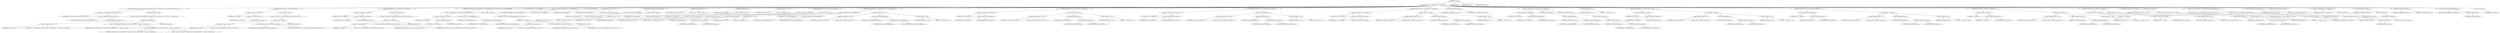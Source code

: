 digraph "execute" {  
"559" [label = <(METHOD,execute)<SUB>306</SUB>> ]
"74" [label = <(PARAM,this)<SUB>306</SUB>> ]
"560" [label = <(BLOCK,&lt;empty&gt;,&lt;empty&gt;)<SUB>306</SUB>> ]
"561" [label = <(CONTROL_STRUCTURE,if (JavaEnvUtils.isJavaVersion(JavaEnvUtils.JAVA_1_1)),if (JavaEnvUtils.isJavaVersion(JavaEnvUtils.JAVA_1_1)))<SUB>307</SUB>> ]
"562" [label = <(isJavaVersion,isJavaVersion(JavaEnvUtils.JAVA_1_1))<SUB>307</SUB>> ]
"563" [label = <(IDENTIFIER,JavaEnvUtils,isJavaVersion(JavaEnvUtils.JAVA_1_1))<SUB>307</SUB>> ]
"564" [label = <(&lt;operator&gt;.fieldAccess,JavaEnvUtils.JAVA_1_1)<SUB>307</SUB>> ]
"565" [label = <(IDENTIFIER,JavaEnvUtils,isJavaVersion(JavaEnvUtils.JAVA_1_1))<SUB>307</SUB>> ]
"566" [label = <(FIELD_IDENTIFIER,JAVA_1_1,JAVA_1_1)<SUB>307</SUB>> ]
"567" [label = <(BLOCK,&lt;empty&gt;,&lt;empty&gt;)<SUB>307</SUB>> ]
"568" [label = <(&lt;operator&gt;.throw,throw new BuildException(&quot;The genkey task is only available on JDK&quot; + &quot; versions 1.2 or greater&quot;);)<SUB>308</SUB>> ]
"569" [label = <(BLOCK,&lt;empty&gt;,&lt;empty&gt;)<SUB>308</SUB>> ]
"570" [label = <(&lt;operator&gt;.assignment,&lt;empty&gt;)> ]
"571" [label = <(IDENTIFIER,$obj10,&lt;empty&gt;)> ]
"572" [label = <(&lt;operator&gt;.alloc,new BuildException(&quot;The genkey task is only available on JDK&quot; + &quot; versions 1.2 or greater&quot;))<SUB>308</SUB>> ]
"573" [label = <(&lt;init&gt;,new BuildException(&quot;The genkey task is only available on JDK&quot; + &quot; versions 1.2 or greater&quot;))<SUB>308</SUB>> ]
"574" [label = <(IDENTIFIER,$obj10,new BuildException(&quot;The genkey task is only available on JDK&quot; + &quot; versions 1.2 or greater&quot;))> ]
"575" [label = <(&lt;operator&gt;.addition,&quot;The genkey task is only available on JDK&quot; + &quot; versions 1.2 or greater&quot;)<SUB>308</SUB>> ]
"576" [label = <(LITERAL,&quot;The genkey task is only available on JDK&quot;,&quot;The genkey task is only available on JDK&quot; + &quot; versions 1.2 or greater&quot;)<SUB>308</SUB>> ]
"577" [label = <(LITERAL,&quot; versions 1.2 or greater&quot;,&quot;The genkey task is only available on JDK&quot; + &quot; versions 1.2 or greater&quot;)<SUB>309</SUB>> ]
"578" [label = <(IDENTIFIER,$obj10,&lt;empty&gt;)> ]
"579" [label = <(CONTROL_STRUCTURE,if (null == alias),if (null == alias))<SUB>312</SUB>> ]
"580" [label = <(&lt;operator&gt;.equals,null == alias)<SUB>312</SUB>> ]
"581" [label = <(LITERAL,null,null == alias)<SUB>312</SUB>> ]
"582" [label = <(&lt;operator&gt;.fieldAccess,this.alias)<SUB>312</SUB>> ]
"583" [label = <(IDENTIFIER,this,null == alias)<SUB>312</SUB>> ]
"584" [label = <(FIELD_IDENTIFIER,alias,alias)<SUB>312</SUB>> ]
"585" [label = <(BLOCK,&lt;empty&gt;,&lt;empty&gt;)<SUB>312</SUB>> ]
"586" [label = <(&lt;operator&gt;.throw,throw new BuildException(&quot;alias attribute must be set&quot;);)<SUB>313</SUB>> ]
"587" [label = <(BLOCK,&lt;empty&gt;,&lt;empty&gt;)<SUB>313</SUB>> ]
"588" [label = <(&lt;operator&gt;.assignment,&lt;empty&gt;)> ]
"589" [label = <(IDENTIFIER,$obj11,&lt;empty&gt;)> ]
"590" [label = <(&lt;operator&gt;.alloc,new BuildException(&quot;alias attribute must be set&quot;))<SUB>313</SUB>> ]
"591" [label = <(&lt;init&gt;,new BuildException(&quot;alias attribute must be set&quot;))<SUB>313</SUB>> ]
"592" [label = <(IDENTIFIER,$obj11,new BuildException(&quot;alias attribute must be set&quot;))> ]
"593" [label = <(LITERAL,&quot;alias attribute must be set&quot;,new BuildException(&quot;alias attribute must be set&quot;))<SUB>313</SUB>> ]
"594" [label = <(IDENTIFIER,$obj11,&lt;empty&gt;)> ]
"595" [label = <(CONTROL_STRUCTURE,if (null == storepass),if (null == storepass))<SUB>316</SUB>> ]
"596" [label = <(&lt;operator&gt;.equals,null == storepass)<SUB>316</SUB>> ]
"597" [label = <(LITERAL,null,null == storepass)<SUB>316</SUB>> ]
"598" [label = <(&lt;operator&gt;.fieldAccess,this.storepass)<SUB>316</SUB>> ]
"599" [label = <(IDENTIFIER,this,null == storepass)<SUB>316</SUB>> ]
"600" [label = <(FIELD_IDENTIFIER,storepass,storepass)<SUB>316</SUB>> ]
"601" [label = <(BLOCK,&lt;empty&gt;,&lt;empty&gt;)<SUB>316</SUB>> ]
"602" [label = <(&lt;operator&gt;.throw,throw new BuildException(&quot;storepass attribute must be set&quot;);)<SUB>317</SUB>> ]
"603" [label = <(BLOCK,&lt;empty&gt;,&lt;empty&gt;)<SUB>317</SUB>> ]
"604" [label = <(&lt;operator&gt;.assignment,&lt;empty&gt;)> ]
"605" [label = <(IDENTIFIER,$obj12,&lt;empty&gt;)> ]
"606" [label = <(&lt;operator&gt;.alloc,new BuildException(&quot;storepass attribute must be set&quot;))<SUB>317</SUB>> ]
"607" [label = <(&lt;init&gt;,new BuildException(&quot;storepass attribute must be set&quot;))<SUB>317</SUB>> ]
"608" [label = <(IDENTIFIER,$obj12,new BuildException(&quot;storepass attribute must be set&quot;))> ]
"609" [label = <(LITERAL,&quot;storepass attribute must be set&quot;,new BuildException(&quot;storepass attribute must be set&quot;))<SUB>317</SUB>> ]
"610" [label = <(IDENTIFIER,$obj12,&lt;empty&gt;)> ]
"611" [label = <(CONTROL_STRUCTURE,if (null == dname &amp;&amp; null == expandedDname),if (null == dname &amp;&amp; null == expandedDname))<SUB>320</SUB>> ]
"612" [label = <(&lt;operator&gt;.logicalAnd,null == dname &amp;&amp; null == expandedDname)<SUB>320</SUB>> ]
"613" [label = <(&lt;operator&gt;.equals,null == dname)<SUB>320</SUB>> ]
"614" [label = <(LITERAL,null,null == dname)<SUB>320</SUB>> ]
"615" [label = <(&lt;operator&gt;.fieldAccess,this.dname)<SUB>320</SUB>> ]
"616" [label = <(IDENTIFIER,this,null == dname)<SUB>320</SUB>> ]
"617" [label = <(FIELD_IDENTIFIER,dname,dname)<SUB>320</SUB>> ]
"618" [label = <(&lt;operator&gt;.equals,null == expandedDname)<SUB>320</SUB>> ]
"619" [label = <(LITERAL,null,null == expandedDname)<SUB>320</SUB>> ]
"620" [label = <(&lt;operator&gt;.fieldAccess,this.expandedDname)<SUB>320</SUB>> ]
"621" [label = <(IDENTIFIER,this,null == expandedDname)<SUB>320</SUB>> ]
"622" [label = <(FIELD_IDENTIFIER,expandedDname,expandedDname)<SUB>320</SUB>> ]
"623" [label = <(BLOCK,&lt;empty&gt;,&lt;empty&gt;)<SUB>320</SUB>> ]
"624" [label = <(&lt;operator&gt;.throw,throw new BuildException(&quot;dname must be set&quot;);)<SUB>321</SUB>> ]
"625" [label = <(BLOCK,&lt;empty&gt;,&lt;empty&gt;)<SUB>321</SUB>> ]
"626" [label = <(&lt;operator&gt;.assignment,&lt;empty&gt;)> ]
"627" [label = <(IDENTIFIER,$obj13,&lt;empty&gt;)> ]
"628" [label = <(&lt;operator&gt;.alloc,new BuildException(&quot;dname must be set&quot;))<SUB>321</SUB>> ]
"629" [label = <(&lt;init&gt;,new BuildException(&quot;dname must be set&quot;))<SUB>321</SUB>> ]
"630" [label = <(IDENTIFIER,$obj13,new BuildException(&quot;dname must be set&quot;))> ]
"631" [label = <(LITERAL,&quot;dname must be set&quot;,new BuildException(&quot;dname must be set&quot;))<SUB>321</SUB>> ]
"632" [label = <(IDENTIFIER,$obj13,&lt;empty&gt;)> ]
"72" [label = <(LOCAL,StringBuffer sb: java.lang.StringBuffer)> ]
"633" [label = <(&lt;operator&gt;.assignment,StringBuffer sb = new StringBuffer())<SUB>324</SUB>> ]
"634" [label = <(IDENTIFIER,sb,StringBuffer sb = new StringBuffer())<SUB>324</SUB>> ]
"635" [label = <(&lt;operator&gt;.alloc,new StringBuffer())<SUB>324</SUB>> ]
"636" [label = <(&lt;init&gt;,new StringBuffer())<SUB>324</SUB>> ]
"71" [label = <(IDENTIFIER,sb,new StringBuffer())<SUB>324</SUB>> ]
"637" [label = <(append,sb.append(&quot;-genkey &quot;))<SUB>326</SUB>> ]
"638" [label = <(IDENTIFIER,sb,sb.append(&quot;-genkey &quot;))<SUB>326</SUB>> ]
"639" [label = <(LITERAL,&quot;-genkey &quot;,sb.append(&quot;-genkey &quot;))<SUB>326</SUB>> ]
"640" [label = <(CONTROL_STRUCTURE,if (verbose),if (verbose))<SUB>328</SUB>> ]
"641" [label = <(&lt;operator&gt;.fieldAccess,this.verbose)<SUB>328</SUB>> ]
"642" [label = <(IDENTIFIER,this,if (verbose))<SUB>328</SUB>> ]
"643" [label = <(FIELD_IDENTIFIER,verbose,verbose)<SUB>328</SUB>> ]
"644" [label = <(BLOCK,&lt;empty&gt;,&lt;empty&gt;)<SUB>328</SUB>> ]
"645" [label = <(append,sb.append(&quot;-v &quot;))<SUB>329</SUB>> ]
"646" [label = <(IDENTIFIER,sb,sb.append(&quot;-v &quot;))<SUB>329</SUB>> ]
"647" [label = <(LITERAL,&quot;-v &quot;,sb.append(&quot;-v &quot;))<SUB>329</SUB>> ]
"648" [label = <(append,sb.append(&quot;-alias \&quot;&quot;))<SUB>332</SUB>> ]
"649" [label = <(IDENTIFIER,sb,sb.append(&quot;-alias \&quot;&quot;))<SUB>332</SUB>> ]
"650" [label = <(LITERAL,&quot;-alias \&quot;&quot;,sb.append(&quot;-alias \&quot;&quot;))<SUB>332</SUB>> ]
"651" [label = <(append,sb.append(alias))<SUB>333</SUB>> ]
"652" [label = <(IDENTIFIER,sb,sb.append(alias))<SUB>333</SUB>> ]
"653" [label = <(&lt;operator&gt;.fieldAccess,this.alias)<SUB>333</SUB>> ]
"654" [label = <(IDENTIFIER,this,sb.append(alias))<SUB>333</SUB>> ]
"655" [label = <(FIELD_IDENTIFIER,alias,alias)<SUB>333</SUB>> ]
"656" [label = <(append,sb.append(&quot;\&quot; &quot;))<SUB>334</SUB>> ]
"657" [label = <(IDENTIFIER,sb,sb.append(&quot;\&quot; &quot;))<SUB>334</SUB>> ]
"658" [label = <(LITERAL,&quot;\&quot; &quot;,sb.append(&quot;\&quot; &quot;))<SUB>334</SUB>> ]
"659" [label = <(CONTROL_STRUCTURE,if (null != dname),if (null != dname))<SUB>336</SUB>> ]
"660" [label = <(&lt;operator&gt;.notEquals,null != dname)<SUB>336</SUB>> ]
"661" [label = <(LITERAL,null,null != dname)<SUB>336</SUB>> ]
"662" [label = <(&lt;operator&gt;.fieldAccess,this.dname)<SUB>336</SUB>> ]
"663" [label = <(IDENTIFIER,this,null != dname)<SUB>336</SUB>> ]
"664" [label = <(FIELD_IDENTIFIER,dname,dname)<SUB>336</SUB>> ]
"665" [label = <(BLOCK,&lt;empty&gt;,&lt;empty&gt;)<SUB>336</SUB>> ]
"666" [label = <(append,sb.append(&quot;-dname \&quot;&quot;))<SUB>337</SUB>> ]
"667" [label = <(IDENTIFIER,sb,sb.append(&quot;-dname \&quot;&quot;))<SUB>337</SUB>> ]
"668" [label = <(LITERAL,&quot;-dname \&quot;&quot;,sb.append(&quot;-dname \&quot;&quot;))<SUB>337</SUB>> ]
"669" [label = <(append,sb.append(dname))<SUB>338</SUB>> ]
"670" [label = <(IDENTIFIER,sb,sb.append(dname))<SUB>338</SUB>> ]
"671" [label = <(&lt;operator&gt;.fieldAccess,this.dname)<SUB>338</SUB>> ]
"672" [label = <(IDENTIFIER,this,sb.append(dname))<SUB>338</SUB>> ]
"673" [label = <(FIELD_IDENTIFIER,dname,dname)<SUB>338</SUB>> ]
"674" [label = <(append,sb.append(&quot;\&quot; &quot;))<SUB>339</SUB>> ]
"675" [label = <(IDENTIFIER,sb,sb.append(&quot;\&quot; &quot;))<SUB>339</SUB>> ]
"676" [label = <(LITERAL,&quot;\&quot; &quot;,sb.append(&quot;\&quot; &quot;))<SUB>339</SUB>> ]
"677" [label = <(CONTROL_STRUCTURE,if (null != expandedDname),if (null != expandedDname))<SUB>342</SUB>> ]
"678" [label = <(&lt;operator&gt;.notEquals,null != expandedDname)<SUB>342</SUB>> ]
"679" [label = <(LITERAL,null,null != expandedDname)<SUB>342</SUB>> ]
"680" [label = <(&lt;operator&gt;.fieldAccess,this.expandedDname)<SUB>342</SUB>> ]
"681" [label = <(IDENTIFIER,this,null != expandedDname)<SUB>342</SUB>> ]
"682" [label = <(FIELD_IDENTIFIER,expandedDname,expandedDname)<SUB>342</SUB>> ]
"683" [label = <(BLOCK,&lt;empty&gt;,&lt;empty&gt;)<SUB>342</SUB>> ]
"684" [label = <(append,sb.append(&quot;-dname \&quot;&quot;))<SUB>343</SUB>> ]
"685" [label = <(IDENTIFIER,sb,sb.append(&quot;-dname \&quot;&quot;))<SUB>343</SUB>> ]
"686" [label = <(LITERAL,&quot;-dname \&quot;&quot;,sb.append(&quot;-dname \&quot;&quot;))<SUB>343</SUB>> ]
"687" [label = <(append,sb.append(expandedDname))<SUB>344</SUB>> ]
"688" [label = <(IDENTIFIER,sb,sb.append(expandedDname))<SUB>344</SUB>> ]
"689" [label = <(&lt;operator&gt;.fieldAccess,this.expandedDname)<SUB>344</SUB>> ]
"690" [label = <(IDENTIFIER,this,sb.append(expandedDname))<SUB>344</SUB>> ]
"691" [label = <(FIELD_IDENTIFIER,expandedDname,expandedDname)<SUB>344</SUB>> ]
"692" [label = <(append,sb.append(&quot;\&quot; &quot;))<SUB>345</SUB>> ]
"693" [label = <(IDENTIFIER,sb,sb.append(&quot;\&quot; &quot;))<SUB>345</SUB>> ]
"694" [label = <(LITERAL,&quot;\&quot; &quot;,sb.append(&quot;\&quot; &quot;))<SUB>345</SUB>> ]
"695" [label = <(CONTROL_STRUCTURE,if (null != keystore),if (null != keystore))<SUB>348</SUB>> ]
"696" [label = <(&lt;operator&gt;.notEquals,null != keystore)<SUB>348</SUB>> ]
"697" [label = <(LITERAL,null,null != keystore)<SUB>348</SUB>> ]
"698" [label = <(&lt;operator&gt;.fieldAccess,this.keystore)<SUB>348</SUB>> ]
"699" [label = <(IDENTIFIER,this,null != keystore)<SUB>348</SUB>> ]
"700" [label = <(FIELD_IDENTIFIER,keystore,keystore)<SUB>348</SUB>> ]
"701" [label = <(BLOCK,&lt;empty&gt;,&lt;empty&gt;)<SUB>348</SUB>> ]
"702" [label = <(append,sb.append(&quot;-keystore \&quot;&quot;))<SUB>349</SUB>> ]
"703" [label = <(IDENTIFIER,sb,sb.append(&quot;-keystore \&quot;&quot;))<SUB>349</SUB>> ]
"704" [label = <(LITERAL,&quot;-keystore \&quot;&quot;,sb.append(&quot;-keystore \&quot;&quot;))<SUB>349</SUB>> ]
"705" [label = <(append,sb.append(keystore))<SUB>350</SUB>> ]
"706" [label = <(IDENTIFIER,sb,sb.append(keystore))<SUB>350</SUB>> ]
"707" [label = <(&lt;operator&gt;.fieldAccess,this.keystore)<SUB>350</SUB>> ]
"708" [label = <(IDENTIFIER,this,sb.append(keystore))<SUB>350</SUB>> ]
"709" [label = <(FIELD_IDENTIFIER,keystore,keystore)<SUB>350</SUB>> ]
"710" [label = <(append,sb.append(&quot;\&quot; &quot;))<SUB>351</SUB>> ]
"711" [label = <(IDENTIFIER,sb,sb.append(&quot;\&quot; &quot;))<SUB>351</SUB>> ]
"712" [label = <(LITERAL,&quot;\&quot; &quot;,sb.append(&quot;\&quot; &quot;))<SUB>351</SUB>> ]
"713" [label = <(CONTROL_STRUCTURE,if (null != storepass),if (null != storepass))<SUB>354</SUB>> ]
"714" [label = <(&lt;operator&gt;.notEquals,null != storepass)<SUB>354</SUB>> ]
"715" [label = <(LITERAL,null,null != storepass)<SUB>354</SUB>> ]
"716" [label = <(&lt;operator&gt;.fieldAccess,this.storepass)<SUB>354</SUB>> ]
"717" [label = <(IDENTIFIER,this,null != storepass)<SUB>354</SUB>> ]
"718" [label = <(FIELD_IDENTIFIER,storepass,storepass)<SUB>354</SUB>> ]
"719" [label = <(BLOCK,&lt;empty&gt;,&lt;empty&gt;)<SUB>354</SUB>> ]
"720" [label = <(append,sb.append(&quot;-storepass \&quot;&quot;))<SUB>355</SUB>> ]
"721" [label = <(IDENTIFIER,sb,sb.append(&quot;-storepass \&quot;&quot;))<SUB>355</SUB>> ]
"722" [label = <(LITERAL,&quot;-storepass \&quot;&quot;,sb.append(&quot;-storepass \&quot;&quot;))<SUB>355</SUB>> ]
"723" [label = <(append,sb.append(storepass))<SUB>356</SUB>> ]
"724" [label = <(IDENTIFIER,sb,sb.append(storepass))<SUB>356</SUB>> ]
"725" [label = <(&lt;operator&gt;.fieldAccess,this.storepass)<SUB>356</SUB>> ]
"726" [label = <(IDENTIFIER,this,sb.append(storepass))<SUB>356</SUB>> ]
"727" [label = <(FIELD_IDENTIFIER,storepass,storepass)<SUB>356</SUB>> ]
"728" [label = <(append,sb.append(&quot;\&quot; &quot;))<SUB>357</SUB>> ]
"729" [label = <(IDENTIFIER,sb,sb.append(&quot;\&quot; &quot;))<SUB>357</SUB>> ]
"730" [label = <(LITERAL,&quot;\&quot; &quot;,sb.append(&quot;\&quot; &quot;))<SUB>357</SUB>> ]
"731" [label = <(CONTROL_STRUCTURE,if (null != storetype),if (null != storetype))<SUB>360</SUB>> ]
"732" [label = <(&lt;operator&gt;.notEquals,null != storetype)<SUB>360</SUB>> ]
"733" [label = <(LITERAL,null,null != storetype)<SUB>360</SUB>> ]
"734" [label = <(&lt;operator&gt;.fieldAccess,this.storetype)<SUB>360</SUB>> ]
"735" [label = <(IDENTIFIER,this,null != storetype)<SUB>360</SUB>> ]
"736" [label = <(FIELD_IDENTIFIER,storetype,storetype)<SUB>360</SUB>> ]
"737" [label = <(BLOCK,&lt;empty&gt;,&lt;empty&gt;)<SUB>360</SUB>> ]
"738" [label = <(append,sb.append(&quot;-storetype \&quot;&quot;))<SUB>361</SUB>> ]
"739" [label = <(IDENTIFIER,sb,sb.append(&quot;-storetype \&quot;&quot;))<SUB>361</SUB>> ]
"740" [label = <(LITERAL,&quot;-storetype \&quot;&quot;,sb.append(&quot;-storetype \&quot;&quot;))<SUB>361</SUB>> ]
"741" [label = <(append,sb.append(storetype))<SUB>362</SUB>> ]
"742" [label = <(IDENTIFIER,sb,sb.append(storetype))<SUB>362</SUB>> ]
"743" [label = <(&lt;operator&gt;.fieldAccess,this.storetype)<SUB>362</SUB>> ]
"744" [label = <(IDENTIFIER,this,sb.append(storetype))<SUB>362</SUB>> ]
"745" [label = <(FIELD_IDENTIFIER,storetype,storetype)<SUB>362</SUB>> ]
"746" [label = <(append,sb.append(&quot;\&quot; &quot;))<SUB>363</SUB>> ]
"747" [label = <(IDENTIFIER,sb,sb.append(&quot;\&quot; &quot;))<SUB>363</SUB>> ]
"748" [label = <(LITERAL,&quot;\&quot; &quot;,sb.append(&quot;\&quot; &quot;))<SUB>363</SUB>> ]
"749" [label = <(append,sb.append(&quot;-keypass \&quot;&quot;))<SUB>366</SUB>> ]
"750" [label = <(IDENTIFIER,sb,sb.append(&quot;-keypass \&quot;&quot;))<SUB>366</SUB>> ]
"751" [label = <(LITERAL,&quot;-keypass \&quot;&quot;,sb.append(&quot;-keypass \&quot;&quot;))<SUB>366</SUB>> ]
"752" [label = <(CONTROL_STRUCTURE,if (null != keypass),if (null != keypass))<SUB>367</SUB>> ]
"753" [label = <(&lt;operator&gt;.notEquals,null != keypass)<SUB>367</SUB>> ]
"754" [label = <(LITERAL,null,null != keypass)<SUB>367</SUB>> ]
"755" [label = <(&lt;operator&gt;.fieldAccess,this.keypass)<SUB>367</SUB>> ]
"756" [label = <(IDENTIFIER,this,null != keypass)<SUB>367</SUB>> ]
"757" [label = <(FIELD_IDENTIFIER,keypass,keypass)<SUB>367</SUB>> ]
"758" [label = <(BLOCK,&lt;empty&gt;,&lt;empty&gt;)<SUB>367</SUB>> ]
"759" [label = <(append,sb.append(keypass))<SUB>368</SUB>> ]
"760" [label = <(IDENTIFIER,sb,sb.append(keypass))<SUB>368</SUB>> ]
"761" [label = <(&lt;operator&gt;.fieldAccess,this.keypass)<SUB>368</SUB>> ]
"762" [label = <(IDENTIFIER,this,sb.append(keypass))<SUB>368</SUB>> ]
"763" [label = <(FIELD_IDENTIFIER,keypass,keypass)<SUB>368</SUB>> ]
"764" [label = <(CONTROL_STRUCTURE,else,else)<SUB>369</SUB>> ]
"765" [label = <(BLOCK,&lt;empty&gt;,&lt;empty&gt;)<SUB>369</SUB>> ]
"766" [label = <(append,sb.append(storepass))<SUB>370</SUB>> ]
"767" [label = <(IDENTIFIER,sb,sb.append(storepass))<SUB>370</SUB>> ]
"768" [label = <(&lt;operator&gt;.fieldAccess,this.storepass)<SUB>370</SUB>> ]
"769" [label = <(IDENTIFIER,this,sb.append(storepass))<SUB>370</SUB>> ]
"770" [label = <(FIELD_IDENTIFIER,storepass,storepass)<SUB>370</SUB>> ]
"771" [label = <(append,sb.append(&quot;\&quot; &quot;))<SUB>372</SUB>> ]
"772" [label = <(IDENTIFIER,sb,sb.append(&quot;\&quot; &quot;))<SUB>372</SUB>> ]
"773" [label = <(LITERAL,&quot;\&quot; &quot;,sb.append(&quot;\&quot; &quot;))<SUB>372</SUB>> ]
"774" [label = <(CONTROL_STRUCTURE,if (null != sigalg),if (null != sigalg))<SUB>374</SUB>> ]
"775" [label = <(&lt;operator&gt;.notEquals,null != sigalg)<SUB>374</SUB>> ]
"776" [label = <(LITERAL,null,null != sigalg)<SUB>374</SUB>> ]
"777" [label = <(&lt;operator&gt;.fieldAccess,this.sigalg)<SUB>374</SUB>> ]
"778" [label = <(IDENTIFIER,this,null != sigalg)<SUB>374</SUB>> ]
"779" [label = <(FIELD_IDENTIFIER,sigalg,sigalg)<SUB>374</SUB>> ]
"780" [label = <(BLOCK,&lt;empty&gt;,&lt;empty&gt;)<SUB>374</SUB>> ]
"781" [label = <(append,sb.append(&quot;-sigalg \&quot;&quot;))<SUB>375</SUB>> ]
"782" [label = <(IDENTIFIER,sb,sb.append(&quot;-sigalg \&quot;&quot;))<SUB>375</SUB>> ]
"783" [label = <(LITERAL,&quot;-sigalg \&quot;&quot;,sb.append(&quot;-sigalg \&quot;&quot;))<SUB>375</SUB>> ]
"784" [label = <(append,sb.append(sigalg))<SUB>376</SUB>> ]
"785" [label = <(IDENTIFIER,sb,sb.append(sigalg))<SUB>376</SUB>> ]
"786" [label = <(&lt;operator&gt;.fieldAccess,this.sigalg)<SUB>376</SUB>> ]
"787" [label = <(IDENTIFIER,this,sb.append(sigalg))<SUB>376</SUB>> ]
"788" [label = <(FIELD_IDENTIFIER,sigalg,sigalg)<SUB>376</SUB>> ]
"789" [label = <(append,sb.append(&quot;\&quot; &quot;))<SUB>377</SUB>> ]
"790" [label = <(IDENTIFIER,sb,sb.append(&quot;\&quot; &quot;))<SUB>377</SUB>> ]
"791" [label = <(LITERAL,&quot;\&quot; &quot;,sb.append(&quot;\&quot; &quot;))<SUB>377</SUB>> ]
"792" [label = <(CONTROL_STRUCTURE,if (null != keyalg),if (null != keyalg))<SUB>380</SUB>> ]
"793" [label = <(&lt;operator&gt;.notEquals,null != keyalg)<SUB>380</SUB>> ]
"794" [label = <(LITERAL,null,null != keyalg)<SUB>380</SUB>> ]
"795" [label = <(&lt;operator&gt;.fieldAccess,this.keyalg)<SUB>380</SUB>> ]
"796" [label = <(IDENTIFIER,this,null != keyalg)<SUB>380</SUB>> ]
"797" [label = <(FIELD_IDENTIFIER,keyalg,keyalg)<SUB>380</SUB>> ]
"798" [label = <(BLOCK,&lt;empty&gt;,&lt;empty&gt;)<SUB>380</SUB>> ]
"799" [label = <(append,sb.append(&quot;-keyalg \&quot;&quot;))<SUB>381</SUB>> ]
"800" [label = <(IDENTIFIER,sb,sb.append(&quot;-keyalg \&quot;&quot;))<SUB>381</SUB>> ]
"801" [label = <(LITERAL,&quot;-keyalg \&quot;&quot;,sb.append(&quot;-keyalg \&quot;&quot;))<SUB>381</SUB>> ]
"802" [label = <(append,sb.append(keyalg))<SUB>382</SUB>> ]
"803" [label = <(IDENTIFIER,sb,sb.append(keyalg))<SUB>382</SUB>> ]
"804" [label = <(&lt;operator&gt;.fieldAccess,this.keyalg)<SUB>382</SUB>> ]
"805" [label = <(IDENTIFIER,this,sb.append(keyalg))<SUB>382</SUB>> ]
"806" [label = <(FIELD_IDENTIFIER,keyalg,keyalg)<SUB>382</SUB>> ]
"807" [label = <(append,sb.append(&quot;\&quot; &quot;))<SUB>383</SUB>> ]
"808" [label = <(IDENTIFIER,sb,sb.append(&quot;\&quot; &quot;))<SUB>383</SUB>> ]
"809" [label = <(LITERAL,&quot;\&quot; &quot;,sb.append(&quot;\&quot; &quot;))<SUB>383</SUB>> ]
"810" [label = <(CONTROL_STRUCTURE,if (0 &lt; keysize),if (0 &lt; keysize))<SUB>387</SUB>> ]
"811" [label = <(&lt;operator&gt;.lessThan,0 &lt; keysize)<SUB>387</SUB>> ]
"812" [label = <(LITERAL,0,0 &lt; keysize)<SUB>387</SUB>> ]
"813" [label = <(&lt;operator&gt;.fieldAccess,this.keysize)<SUB>387</SUB>> ]
"814" [label = <(IDENTIFIER,this,0 &lt; keysize)<SUB>387</SUB>> ]
"815" [label = <(FIELD_IDENTIFIER,keysize,keysize)<SUB>387</SUB>> ]
"816" [label = <(BLOCK,&lt;empty&gt;,&lt;empty&gt;)<SUB>387</SUB>> ]
"817" [label = <(append,sb.append(&quot;-keysize \&quot;&quot;))<SUB>388</SUB>> ]
"818" [label = <(IDENTIFIER,sb,sb.append(&quot;-keysize \&quot;&quot;))<SUB>388</SUB>> ]
"819" [label = <(LITERAL,&quot;-keysize \&quot;&quot;,sb.append(&quot;-keysize \&quot;&quot;))<SUB>388</SUB>> ]
"820" [label = <(append,sb.append(keysize))<SUB>389</SUB>> ]
"821" [label = <(IDENTIFIER,sb,sb.append(keysize))<SUB>389</SUB>> ]
"822" [label = <(&lt;operator&gt;.fieldAccess,this.keysize)<SUB>389</SUB>> ]
"823" [label = <(IDENTIFIER,this,sb.append(keysize))<SUB>389</SUB>> ]
"824" [label = <(FIELD_IDENTIFIER,keysize,keysize)<SUB>389</SUB>> ]
"825" [label = <(append,sb.append(&quot;\&quot; &quot;))<SUB>390</SUB>> ]
"826" [label = <(IDENTIFIER,sb,sb.append(&quot;\&quot; &quot;))<SUB>390</SUB>> ]
"827" [label = <(LITERAL,&quot;\&quot; &quot;,sb.append(&quot;\&quot; &quot;))<SUB>390</SUB>> ]
"828" [label = <(CONTROL_STRUCTURE,if (0 &lt; validity),if (0 &lt; validity))<SUB>393</SUB>> ]
"829" [label = <(&lt;operator&gt;.lessThan,0 &lt; validity)<SUB>393</SUB>> ]
"830" [label = <(LITERAL,0,0 &lt; validity)<SUB>393</SUB>> ]
"831" [label = <(&lt;operator&gt;.fieldAccess,this.validity)<SUB>393</SUB>> ]
"832" [label = <(IDENTIFIER,this,0 &lt; validity)<SUB>393</SUB>> ]
"833" [label = <(FIELD_IDENTIFIER,validity,validity)<SUB>393</SUB>> ]
"834" [label = <(BLOCK,&lt;empty&gt;,&lt;empty&gt;)<SUB>393</SUB>> ]
"835" [label = <(append,sb.append(&quot;-validity \&quot;&quot;))<SUB>394</SUB>> ]
"836" [label = <(IDENTIFIER,sb,sb.append(&quot;-validity \&quot;&quot;))<SUB>394</SUB>> ]
"837" [label = <(LITERAL,&quot;-validity \&quot;&quot;,sb.append(&quot;-validity \&quot;&quot;))<SUB>394</SUB>> ]
"838" [label = <(append,sb.append(validity))<SUB>395</SUB>> ]
"839" [label = <(IDENTIFIER,sb,sb.append(validity))<SUB>395</SUB>> ]
"840" [label = <(&lt;operator&gt;.fieldAccess,this.validity)<SUB>395</SUB>> ]
"841" [label = <(IDENTIFIER,this,sb.append(validity))<SUB>395</SUB>> ]
"842" [label = <(FIELD_IDENTIFIER,validity,validity)<SUB>395</SUB>> ]
"843" [label = <(append,sb.append(&quot;\&quot; &quot;))<SUB>396</SUB>> ]
"844" [label = <(IDENTIFIER,sb,sb.append(&quot;\&quot; &quot;))<SUB>396</SUB>> ]
"845" [label = <(LITERAL,&quot;\&quot; &quot;,sb.append(&quot;\&quot; &quot;))<SUB>396</SUB>> ]
"846" [label = <(log,log(&quot;Generating Key for &quot; + alias))<SUB>399</SUB>> ]
"73" [label = <(IDENTIFIER,this,log(&quot;Generating Key for &quot; + alias))<SUB>399</SUB>> ]
"847" [label = <(&lt;operator&gt;.addition,&quot;Generating Key for &quot; + alias)<SUB>399</SUB>> ]
"848" [label = <(LITERAL,&quot;Generating Key for &quot;,&quot;Generating Key for &quot; + alias)<SUB>399</SUB>> ]
"849" [label = <(&lt;operator&gt;.fieldAccess,this.alias)<SUB>399</SUB>> ]
"850" [label = <(IDENTIFIER,this,&quot;Generating Key for &quot; + alias)<SUB>399</SUB>> ]
"851" [label = <(FIELD_IDENTIFIER,alias,alias)<SUB>399</SUB>> ]
"852" [label = <(LOCAL,ExecTask cmd: ANY)> ]
"853" [label = <(&lt;operator&gt;.assignment,ANY cmd = (ExecTask) getProject().createTask(&quot;exec&quot;))<SUB>400</SUB>> ]
"854" [label = <(IDENTIFIER,cmd,ANY cmd = (ExecTask) getProject().createTask(&quot;exec&quot;))<SUB>400</SUB>> ]
"855" [label = <(&lt;operator&gt;.cast,(ExecTask) getProject().createTask(&quot;exec&quot;))<SUB>400</SUB>> ]
"856" [label = <(TYPE_REF,ExecTask,ExecTask)<SUB>400</SUB>> ]
"857" [label = <(createTask,createTask(&quot;exec&quot;))<SUB>400</SUB>> ]
"858" [label = <(getProject,getProject())<SUB>400</SUB>> ]
"75" [label = <(IDENTIFIER,this,getProject())<SUB>400</SUB>> ]
"859" [label = <(LITERAL,&quot;exec&quot;,createTask(&quot;exec&quot;))<SUB>400</SUB>> ]
"860" [label = <(setExecutable,setExecutable(&quot;keytool&quot;))<SUB>401</SUB>> ]
"861" [label = <(IDENTIFIER,cmd,setExecutable(&quot;keytool&quot;))<SUB>401</SUB>> ]
"862" [label = <(LITERAL,&quot;keytool&quot;,setExecutable(&quot;keytool&quot;))<SUB>401</SUB>> ]
"863" [label = <(LOCAL,Commandline.Argument arg: ANY)> ]
"864" [label = <(&lt;operator&gt;.assignment,ANY arg = createArg())<SUB>402</SUB>> ]
"865" [label = <(IDENTIFIER,arg,ANY arg = createArg())<SUB>402</SUB>> ]
"866" [label = <(createArg,createArg())<SUB>402</SUB>> ]
"867" [label = <(IDENTIFIER,cmd,createArg())<SUB>402</SUB>> ]
"868" [label = <(setLine,setLine(sb.toString()))<SUB>403</SUB>> ]
"869" [label = <(IDENTIFIER,arg,setLine(sb.toString()))<SUB>403</SUB>> ]
"870" [label = <(toString,sb.toString())<SUB>403</SUB>> ]
"871" [label = <(IDENTIFIER,sb,sb.toString())<SUB>403</SUB>> ]
"872" [label = <(setFailonerror,setFailonerror(true))<SUB>404</SUB>> ]
"873" [label = <(IDENTIFIER,cmd,setFailonerror(true))<SUB>404</SUB>> ]
"874" [label = <(LITERAL,true,setFailonerror(true))<SUB>404</SUB>> ]
"875" [label = <(setTaskName,setTaskName(getTaskName()))<SUB>405</SUB>> ]
"876" [label = <(IDENTIFIER,cmd,setTaskName(getTaskName()))<SUB>405</SUB>> ]
"877" [label = <(getTaskName,getTaskName())<SUB>405</SUB>> ]
"76" [label = <(IDENTIFIER,this,getTaskName())<SUB>405</SUB>> ]
"878" [label = <(execute,execute())<SUB>406</SUB>> ]
"879" [label = <(IDENTIFIER,cmd,execute())<SUB>406</SUB>> ]
"880" [label = <(MODIFIER,PUBLIC)> ]
"881" [label = <(MODIFIER,VIRTUAL)> ]
"882" [label = <(METHOD_RETURN,void)<SUB>306</SUB>> ]
  "559" -> "74" 
  "559" -> "560" 
  "559" -> "880" 
  "559" -> "881" 
  "559" -> "882" 
  "560" -> "561" 
  "560" -> "579" 
  "560" -> "595" 
  "560" -> "611" 
  "560" -> "72" 
  "560" -> "633" 
  "560" -> "636" 
  "560" -> "637" 
  "560" -> "640" 
  "560" -> "648" 
  "560" -> "651" 
  "560" -> "656" 
  "560" -> "659" 
  "560" -> "677" 
  "560" -> "695" 
  "560" -> "713" 
  "560" -> "731" 
  "560" -> "749" 
  "560" -> "752" 
  "560" -> "771" 
  "560" -> "774" 
  "560" -> "792" 
  "560" -> "810" 
  "560" -> "828" 
  "560" -> "846" 
  "560" -> "852" 
  "560" -> "853" 
  "560" -> "860" 
  "560" -> "863" 
  "560" -> "864" 
  "560" -> "868" 
  "560" -> "872" 
  "560" -> "875" 
  "560" -> "878" 
  "561" -> "562" 
  "561" -> "567" 
  "562" -> "563" 
  "562" -> "564" 
  "564" -> "565" 
  "564" -> "566" 
  "567" -> "568" 
  "568" -> "569" 
  "569" -> "570" 
  "569" -> "573" 
  "569" -> "578" 
  "570" -> "571" 
  "570" -> "572" 
  "573" -> "574" 
  "573" -> "575" 
  "575" -> "576" 
  "575" -> "577" 
  "579" -> "580" 
  "579" -> "585" 
  "580" -> "581" 
  "580" -> "582" 
  "582" -> "583" 
  "582" -> "584" 
  "585" -> "586" 
  "586" -> "587" 
  "587" -> "588" 
  "587" -> "591" 
  "587" -> "594" 
  "588" -> "589" 
  "588" -> "590" 
  "591" -> "592" 
  "591" -> "593" 
  "595" -> "596" 
  "595" -> "601" 
  "596" -> "597" 
  "596" -> "598" 
  "598" -> "599" 
  "598" -> "600" 
  "601" -> "602" 
  "602" -> "603" 
  "603" -> "604" 
  "603" -> "607" 
  "603" -> "610" 
  "604" -> "605" 
  "604" -> "606" 
  "607" -> "608" 
  "607" -> "609" 
  "611" -> "612" 
  "611" -> "623" 
  "612" -> "613" 
  "612" -> "618" 
  "613" -> "614" 
  "613" -> "615" 
  "615" -> "616" 
  "615" -> "617" 
  "618" -> "619" 
  "618" -> "620" 
  "620" -> "621" 
  "620" -> "622" 
  "623" -> "624" 
  "624" -> "625" 
  "625" -> "626" 
  "625" -> "629" 
  "625" -> "632" 
  "626" -> "627" 
  "626" -> "628" 
  "629" -> "630" 
  "629" -> "631" 
  "633" -> "634" 
  "633" -> "635" 
  "636" -> "71" 
  "637" -> "638" 
  "637" -> "639" 
  "640" -> "641" 
  "640" -> "644" 
  "641" -> "642" 
  "641" -> "643" 
  "644" -> "645" 
  "645" -> "646" 
  "645" -> "647" 
  "648" -> "649" 
  "648" -> "650" 
  "651" -> "652" 
  "651" -> "653" 
  "653" -> "654" 
  "653" -> "655" 
  "656" -> "657" 
  "656" -> "658" 
  "659" -> "660" 
  "659" -> "665" 
  "660" -> "661" 
  "660" -> "662" 
  "662" -> "663" 
  "662" -> "664" 
  "665" -> "666" 
  "665" -> "669" 
  "665" -> "674" 
  "666" -> "667" 
  "666" -> "668" 
  "669" -> "670" 
  "669" -> "671" 
  "671" -> "672" 
  "671" -> "673" 
  "674" -> "675" 
  "674" -> "676" 
  "677" -> "678" 
  "677" -> "683" 
  "678" -> "679" 
  "678" -> "680" 
  "680" -> "681" 
  "680" -> "682" 
  "683" -> "684" 
  "683" -> "687" 
  "683" -> "692" 
  "684" -> "685" 
  "684" -> "686" 
  "687" -> "688" 
  "687" -> "689" 
  "689" -> "690" 
  "689" -> "691" 
  "692" -> "693" 
  "692" -> "694" 
  "695" -> "696" 
  "695" -> "701" 
  "696" -> "697" 
  "696" -> "698" 
  "698" -> "699" 
  "698" -> "700" 
  "701" -> "702" 
  "701" -> "705" 
  "701" -> "710" 
  "702" -> "703" 
  "702" -> "704" 
  "705" -> "706" 
  "705" -> "707" 
  "707" -> "708" 
  "707" -> "709" 
  "710" -> "711" 
  "710" -> "712" 
  "713" -> "714" 
  "713" -> "719" 
  "714" -> "715" 
  "714" -> "716" 
  "716" -> "717" 
  "716" -> "718" 
  "719" -> "720" 
  "719" -> "723" 
  "719" -> "728" 
  "720" -> "721" 
  "720" -> "722" 
  "723" -> "724" 
  "723" -> "725" 
  "725" -> "726" 
  "725" -> "727" 
  "728" -> "729" 
  "728" -> "730" 
  "731" -> "732" 
  "731" -> "737" 
  "732" -> "733" 
  "732" -> "734" 
  "734" -> "735" 
  "734" -> "736" 
  "737" -> "738" 
  "737" -> "741" 
  "737" -> "746" 
  "738" -> "739" 
  "738" -> "740" 
  "741" -> "742" 
  "741" -> "743" 
  "743" -> "744" 
  "743" -> "745" 
  "746" -> "747" 
  "746" -> "748" 
  "749" -> "750" 
  "749" -> "751" 
  "752" -> "753" 
  "752" -> "758" 
  "752" -> "764" 
  "753" -> "754" 
  "753" -> "755" 
  "755" -> "756" 
  "755" -> "757" 
  "758" -> "759" 
  "759" -> "760" 
  "759" -> "761" 
  "761" -> "762" 
  "761" -> "763" 
  "764" -> "765" 
  "765" -> "766" 
  "766" -> "767" 
  "766" -> "768" 
  "768" -> "769" 
  "768" -> "770" 
  "771" -> "772" 
  "771" -> "773" 
  "774" -> "775" 
  "774" -> "780" 
  "775" -> "776" 
  "775" -> "777" 
  "777" -> "778" 
  "777" -> "779" 
  "780" -> "781" 
  "780" -> "784" 
  "780" -> "789" 
  "781" -> "782" 
  "781" -> "783" 
  "784" -> "785" 
  "784" -> "786" 
  "786" -> "787" 
  "786" -> "788" 
  "789" -> "790" 
  "789" -> "791" 
  "792" -> "793" 
  "792" -> "798" 
  "793" -> "794" 
  "793" -> "795" 
  "795" -> "796" 
  "795" -> "797" 
  "798" -> "799" 
  "798" -> "802" 
  "798" -> "807" 
  "799" -> "800" 
  "799" -> "801" 
  "802" -> "803" 
  "802" -> "804" 
  "804" -> "805" 
  "804" -> "806" 
  "807" -> "808" 
  "807" -> "809" 
  "810" -> "811" 
  "810" -> "816" 
  "811" -> "812" 
  "811" -> "813" 
  "813" -> "814" 
  "813" -> "815" 
  "816" -> "817" 
  "816" -> "820" 
  "816" -> "825" 
  "817" -> "818" 
  "817" -> "819" 
  "820" -> "821" 
  "820" -> "822" 
  "822" -> "823" 
  "822" -> "824" 
  "825" -> "826" 
  "825" -> "827" 
  "828" -> "829" 
  "828" -> "834" 
  "829" -> "830" 
  "829" -> "831" 
  "831" -> "832" 
  "831" -> "833" 
  "834" -> "835" 
  "834" -> "838" 
  "834" -> "843" 
  "835" -> "836" 
  "835" -> "837" 
  "838" -> "839" 
  "838" -> "840" 
  "840" -> "841" 
  "840" -> "842" 
  "843" -> "844" 
  "843" -> "845" 
  "846" -> "73" 
  "846" -> "847" 
  "847" -> "848" 
  "847" -> "849" 
  "849" -> "850" 
  "849" -> "851" 
  "853" -> "854" 
  "853" -> "855" 
  "855" -> "856" 
  "855" -> "857" 
  "857" -> "858" 
  "857" -> "859" 
  "858" -> "75" 
  "860" -> "861" 
  "860" -> "862" 
  "864" -> "865" 
  "864" -> "866" 
  "866" -> "867" 
  "868" -> "869" 
  "868" -> "870" 
  "870" -> "871" 
  "872" -> "873" 
  "872" -> "874" 
  "875" -> "876" 
  "875" -> "877" 
  "877" -> "76" 
  "878" -> "879" 
}
